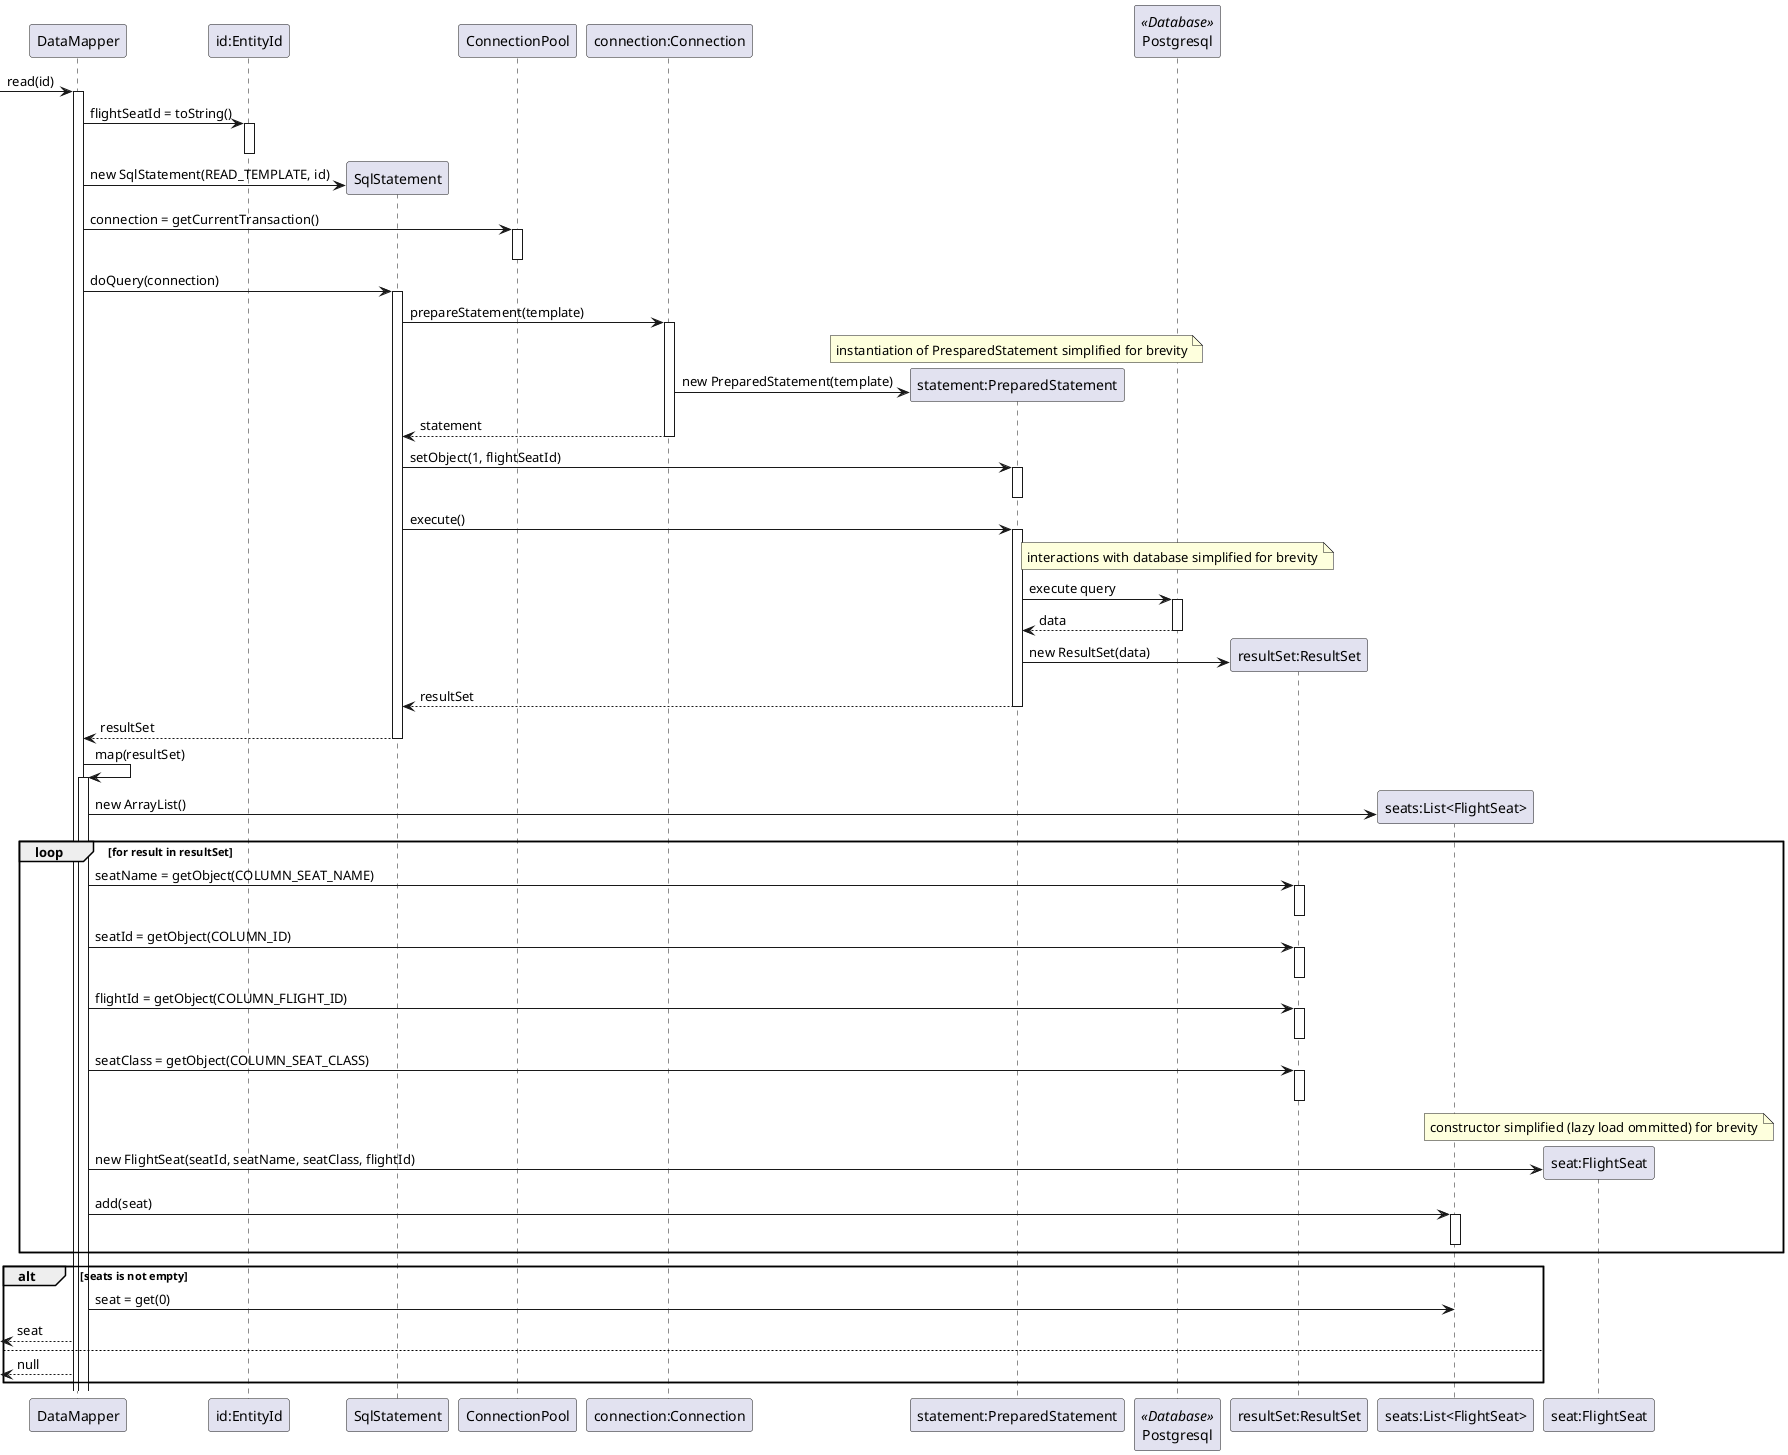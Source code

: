 @startuml data mapper

participant "DataMapper" as mapper
participant "id:EntityId" as id
participant "SqlStatement" as st
participant "ConnectionPool" as conn
participant "connection:Connection" as c
participant "statement:PreparedStatement" as pst
participant "Postgresql" as db << Database >>
participant "resultSet:ResultSet" as rs
participant "seats:List<FlightSeat>" as seats
participant "seat:FlightSeat" as fs


[-> mapper: read(id)
activate mapper
mapper -> id: flightSeatId = toString()
activate id
deactivate id
mapper -> st **: new SqlStatement(READ_TEMPLATE, id)
mapper -> conn: connection = getCurrentTransaction()
activate conn
deactivate conn
mapper -> st: doQuery(connection)
activate st
st -> c: prepareStatement(template)
activate c
note over pst: instantiation of PresparedStatement simplified for brevity
c -> pst **: new PreparedStatement(template)
c --> st: statement
deactivate c
st -> pst: setObject(1, flightSeatId)
activate pst
deactivate pst
st -> pst: execute()
activate pst
note over db: interactions with database simplified for brevity
pst -> db: execute query
activate db
db --> pst: data
deactivate db
pst -> rs **: new ResultSet(data)
pst --> st: resultSet
deactivate pst
st --> mapper: resultSet
deactivate st
mapper -> mapper: map(resultSet)
activate mapper
mapper -> seats **: new ArrayList()
loop for result in resultSet
  mapper -> rs: seatName = getObject(COLUMN_SEAT_NAME)
  activate rs
  deactivate rs
  mapper -> rs: seatId = getObject(COLUMN_ID)
  activate rs
  deactivate rs
  mapper -> rs: flightId = getObject(COLUMN_FLIGHT_ID)
  activate rs
  deactivate rs
  mapper -> rs: seatClass = getObject(COLUMN_SEAT_CLASS)
  activate rs
  deactivate rs
  note over fs: constructor simplified (lazy load ommitted) for brevity
  mapper -> fs **: new FlightSeat(seatId, seatName, seatClass, flightId)
  mapper -> seats: add(seat)
  activate seats
  deactivate seats
end
alt seats is not empty
  mapper -> seats: seat = get(0)
  [<-- mapper: seat
else
  [<-- mapper: null
end




@enduml